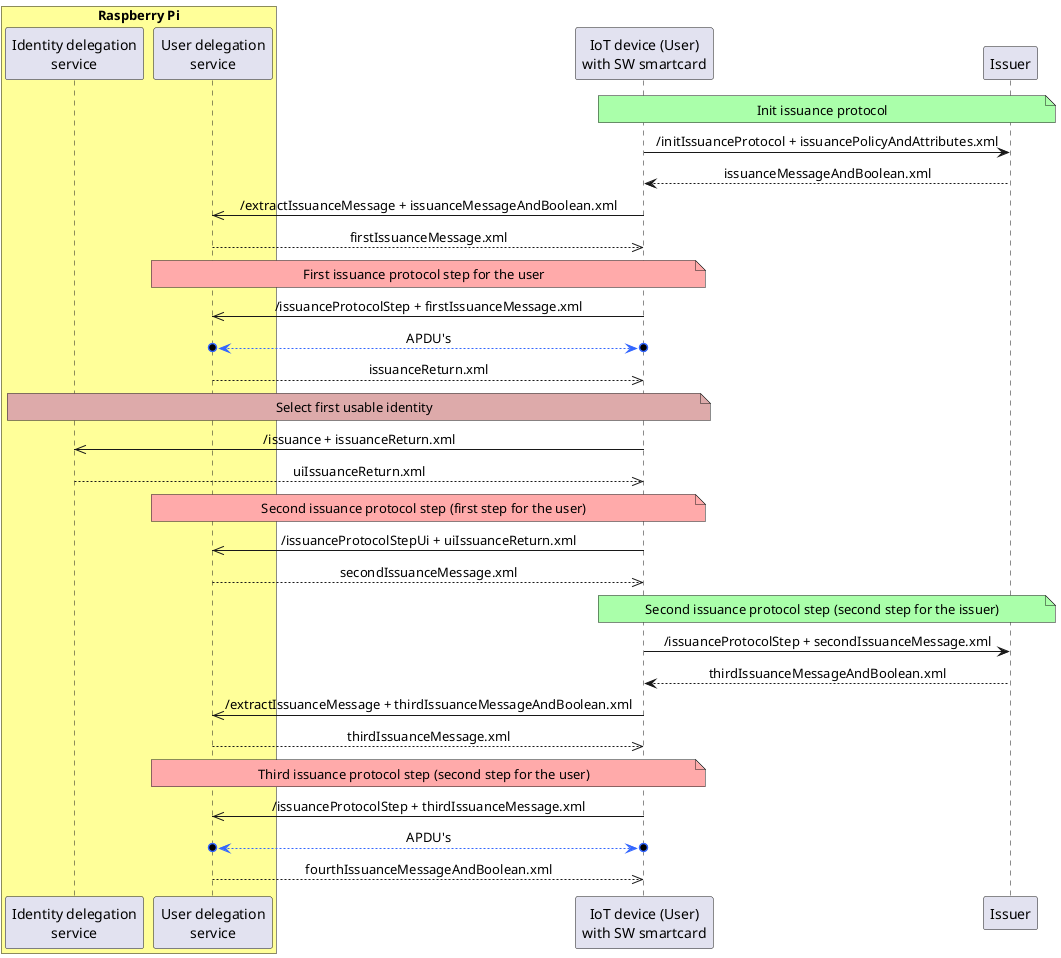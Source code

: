 @startuml
  skinparam SequenceMessageAlign center

  box "Raspberry Pi" #FFFF99
  participant "Identity delegation\nservice" as RpiId
  participant "User delegation\nservice" as RpiUser
  end box
  participant "IoT device (User)\nwith SW smartcard" as IoT
  participant Issuer

  note over IoT, Issuer #AAFFAA: Init issuance protocol
  IoT -> Issuer : /initIssuanceProtocol + issuancePolicyAndAttributes.xml
  IoT <-- Issuer : issuanceMessageAndBoolean.xml
  RpiUser <<- IoT : /extractIssuanceMessage + issuanceMessageAndBoolean.xml
  RpiUser -->> IoT : firstIssuanceMessage.xml

  note over RpiUser, IoT #FFAAAA : First issuance protocol step for the user
  RpiUser <<- IoT : /issuanceProtocolStep + firstIssuanceMessage.xml
  RpiUser o<-[#3366FF]->o IoT : APDU's
  RpiUser -->> IoT : issuanceReturn.xml

  note over RpiId, IoT #DDAAAA : Select first usable identity
  RpiId <<- IoT : /issuance + issuanceReturn.xml
  RpiId -->> IoT : uiIssuanceReturn.xml

  note over RpiUser, IoT #FFAAAA : Second issuance protocol step (first step for the user)
  RpiUser <<- IoT : /issuanceProtocolStepUi + uiIssuanceReturn.xml
  RpiUser -->> IoT : secondIssuanceMessage.xml

  note over IoT, Issuer #AAFFAA : Second issuance protocol step (second step for the issuer)
  IoT -> Issuer : /issuanceProtocolStep + secondIssuanceMessage.xml
  IoT <-- Issuer : thirdIssuanceMessageAndBoolean.xml
  RpiUser <<- IoT : /extractIssuanceMessage + thirdIssuanceMessageAndBoolean.xml
  RpiUser -->> IoT : thirdIssuanceMessage.xml

  note over RpiUser, IoT #FFAAAA : Third issuance protocol step (second step for the user)
  RpiUser <<- IoT : /issuanceProtocolStep + thirdIssuanceMessage.xml
  RpiUser o<-[#3366FF]->o IoT : APDU's
  RpiUser -->> IoT : fourthIssuanceMessageAndBoolean.xml


@enduml
